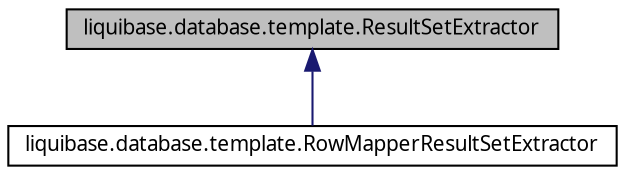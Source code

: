 digraph G
{
  edge [fontname="FreeSans.ttf",fontsize=10,labelfontname="FreeSans.ttf",labelfontsize=10];
  node [fontname="FreeSans.ttf",fontsize=10,shape=record];
  Node1 [label="liquibase.database.template.ResultSetExtractor",height=0.2,width=0.4,color="black", fillcolor="grey75", style="filled" fontcolor="black"];
  Node1 -> Node2 [dir=back,color="midnightblue",fontsize=10,style="solid",fontname="FreeSans.ttf"];
  Node2 [label="liquibase.database.template.RowMapperResultSetExtractor",height=0.2,width=0.4,color="black", fillcolor="white", style="filled",URL="$classliquibase_1_1database_1_1template_1_1_row_mapper_result_set_extractor.html",tooltip="Adapter implementation of the ResultSetExtractor interface that delegates to a RowMapper..."];
}

